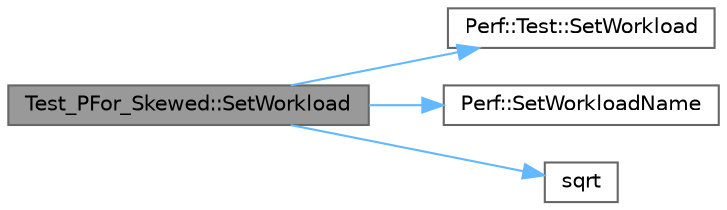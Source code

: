digraph "Test_PFor_Skewed::SetWorkload"
{
 // LATEX_PDF_SIZE
  bgcolor="transparent";
  edge [fontname=Helvetica,fontsize=10,labelfontname=Helvetica,labelfontsize=10];
  node [fontname=Helvetica,fontsize=10,shape=box,height=0.2,width=0.4];
  rankdir="LR";
  Node1 [id="Node000001",label="Test_PFor_Skewed::SetWorkload",height=0.2,width=0.4,color="gray40", fillcolor="grey60", style="filled", fontcolor="black",tooltip="Set workload info for the subsequent calls to Run() and RunSerial()"];
  Node1 -> Node2 [id="edge1_Node000001_Node000002",color="steelblue1",style="solid",tooltip=" "];
  Node2 [id="Node000002",label="Perf::Test::SetWorkload",height=0.2,width=0.4,color="grey40", fillcolor="white", style="filled",URL="$class_perf_1_1_test.html#a49e2b75f552355cea43b841bba1237b3",tooltip="Set workload info for the subsequent calls to Run() and RunSerial()"];
  Node1 -> Node3 [id="edge2_Node000001_Node000003",color="steelblue1",style="solid",tooltip=" "];
  Node3 [id="Node000003",label="Perf::SetWorkloadName",height=0.2,width=0.4,color="grey40", fillcolor="white", style="filled",URL="$namespace_perf.html#a587f67e60d9cedbe7d5d289641857ec6",tooltip="Specifies the name to be used to designate the current workload in output"];
  Node1 -> Node4 [id="edge3_Node000001_Node000004",color="steelblue1",style="solid",tooltip=" "];
  Node4 [id="Node000004",label="sqrt",height=0.2,width=0.4,color="grey40", fillcolor="white", style="filled",URL="$_array_cwise_unary_ops_8h.html#a656b9217a2fcb6de59dc8d1eb3079cc7",tooltip=" "];
}
